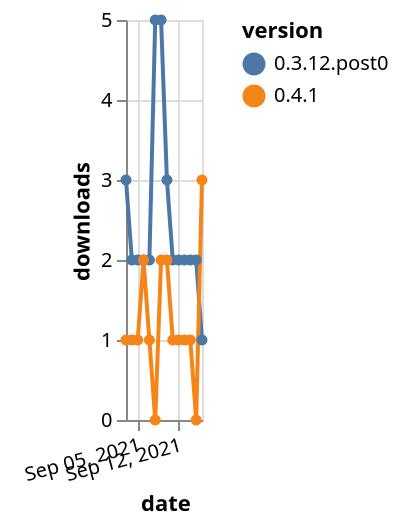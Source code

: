 {"$schema": "https://vega.github.io/schema/vega-lite/v5.json", "description": "A simple bar chart with embedded data.", "data": {"values": [{"date": "2021-09-03", "total": 3583, "delta": 3, "version": "0.3.12.post0"}, {"date": "2021-09-04", "total": 3585, "delta": 2, "version": "0.3.12.post0"}, {"date": "2021-09-05", "total": 3587, "delta": 2, "version": "0.3.12.post0"}, {"date": "2021-09-06", "total": 3589, "delta": 2, "version": "0.3.12.post0"}, {"date": "2021-09-07", "total": 3591, "delta": 2, "version": "0.3.12.post0"}, {"date": "2021-09-08", "total": 3596, "delta": 5, "version": "0.3.12.post0"}, {"date": "2021-09-09", "total": 3601, "delta": 5, "version": "0.3.12.post0"}, {"date": "2021-09-10", "total": 3604, "delta": 3, "version": "0.3.12.post0"}, {"date": "2021-09-11", "total": 3606, "delta": 2, "version": "0.3.12.post0"}, {"date": "2021-09-12", "total": 3608, "delta": 2, "version": "0.3.12.post0"}, {"date": "2021-09-13", "total": 3610, "delta": 2, "version": "0.3.12.post0"}, {"date": "2021-09-14", "total": 3612, "delta": 2, "version": "0.3.12.post0"}, {"date": "2021-09-15", "total": 3614, "delta": 2, "version": "0.3.12.post0"}, {"date": "2021-09-16", "total": 3615, "delta": 1, "version": "0.3.12.post0"}, {"date": "2021-09-03", "total": 225, "delta": 1, "version": "0.4.1"}, {"date": "2021-09-04", "total": 226, "delta": 1, "version": "0.4.1"}, {"date": "2021-09-05", "total": 227, "delta": 1, "version": "0.4.1"}, {"date": "2021-09-06", "total": 229, "delta": 2, "version": "0.4.1"}, {"date": "2021-09-07", "total": 230, "delta": 1, "version": "0.4.1"}, {"date": "2021-09-08", "total": 230, "delta": 0, "version": "0.4.1"}, {"date": "2021-09-09", "total": 232, "delta": 2, "version": "0.4.1"}, {"date": "2021-09-10", "total": 234, "delta": 2, "version": "0.4.1"}, {"date": "2021-09-11", "total": 235, "delta": 1, "version": "0.4.1"}, {"date": "2021-09-12", "total": 236, "delta": 1, "version": "0.4.1"}, {"date": "2021-09-13", "total": 237, "delta": 1, "version": "0.4.1"}, {"date": "2021-09-14", "total": 238, "delta": 1, "version": "0.4.1"}, {"date": "2021-09-15", "total": 238, "delta": 0, "version": "0.4.1"}, {"date": "2021-09-16", "total": 241, "delta": 3, "version": "0.4.1"}]}, "width": "container", "mark": {"type": "line", "point": {"filled": true}}, "encoding": {"x": {"field": "date", "type": "temporal", "timeUnit": "yearmonthdate", "title": "date", "axis": {"labelAngle": -15}}, "y": {"field": "delta", "type": "quantitative", "title": "downloads"}, "color": {"field": "version", "type": "nominal"}, "tooltip": {"field": "delta"}}}